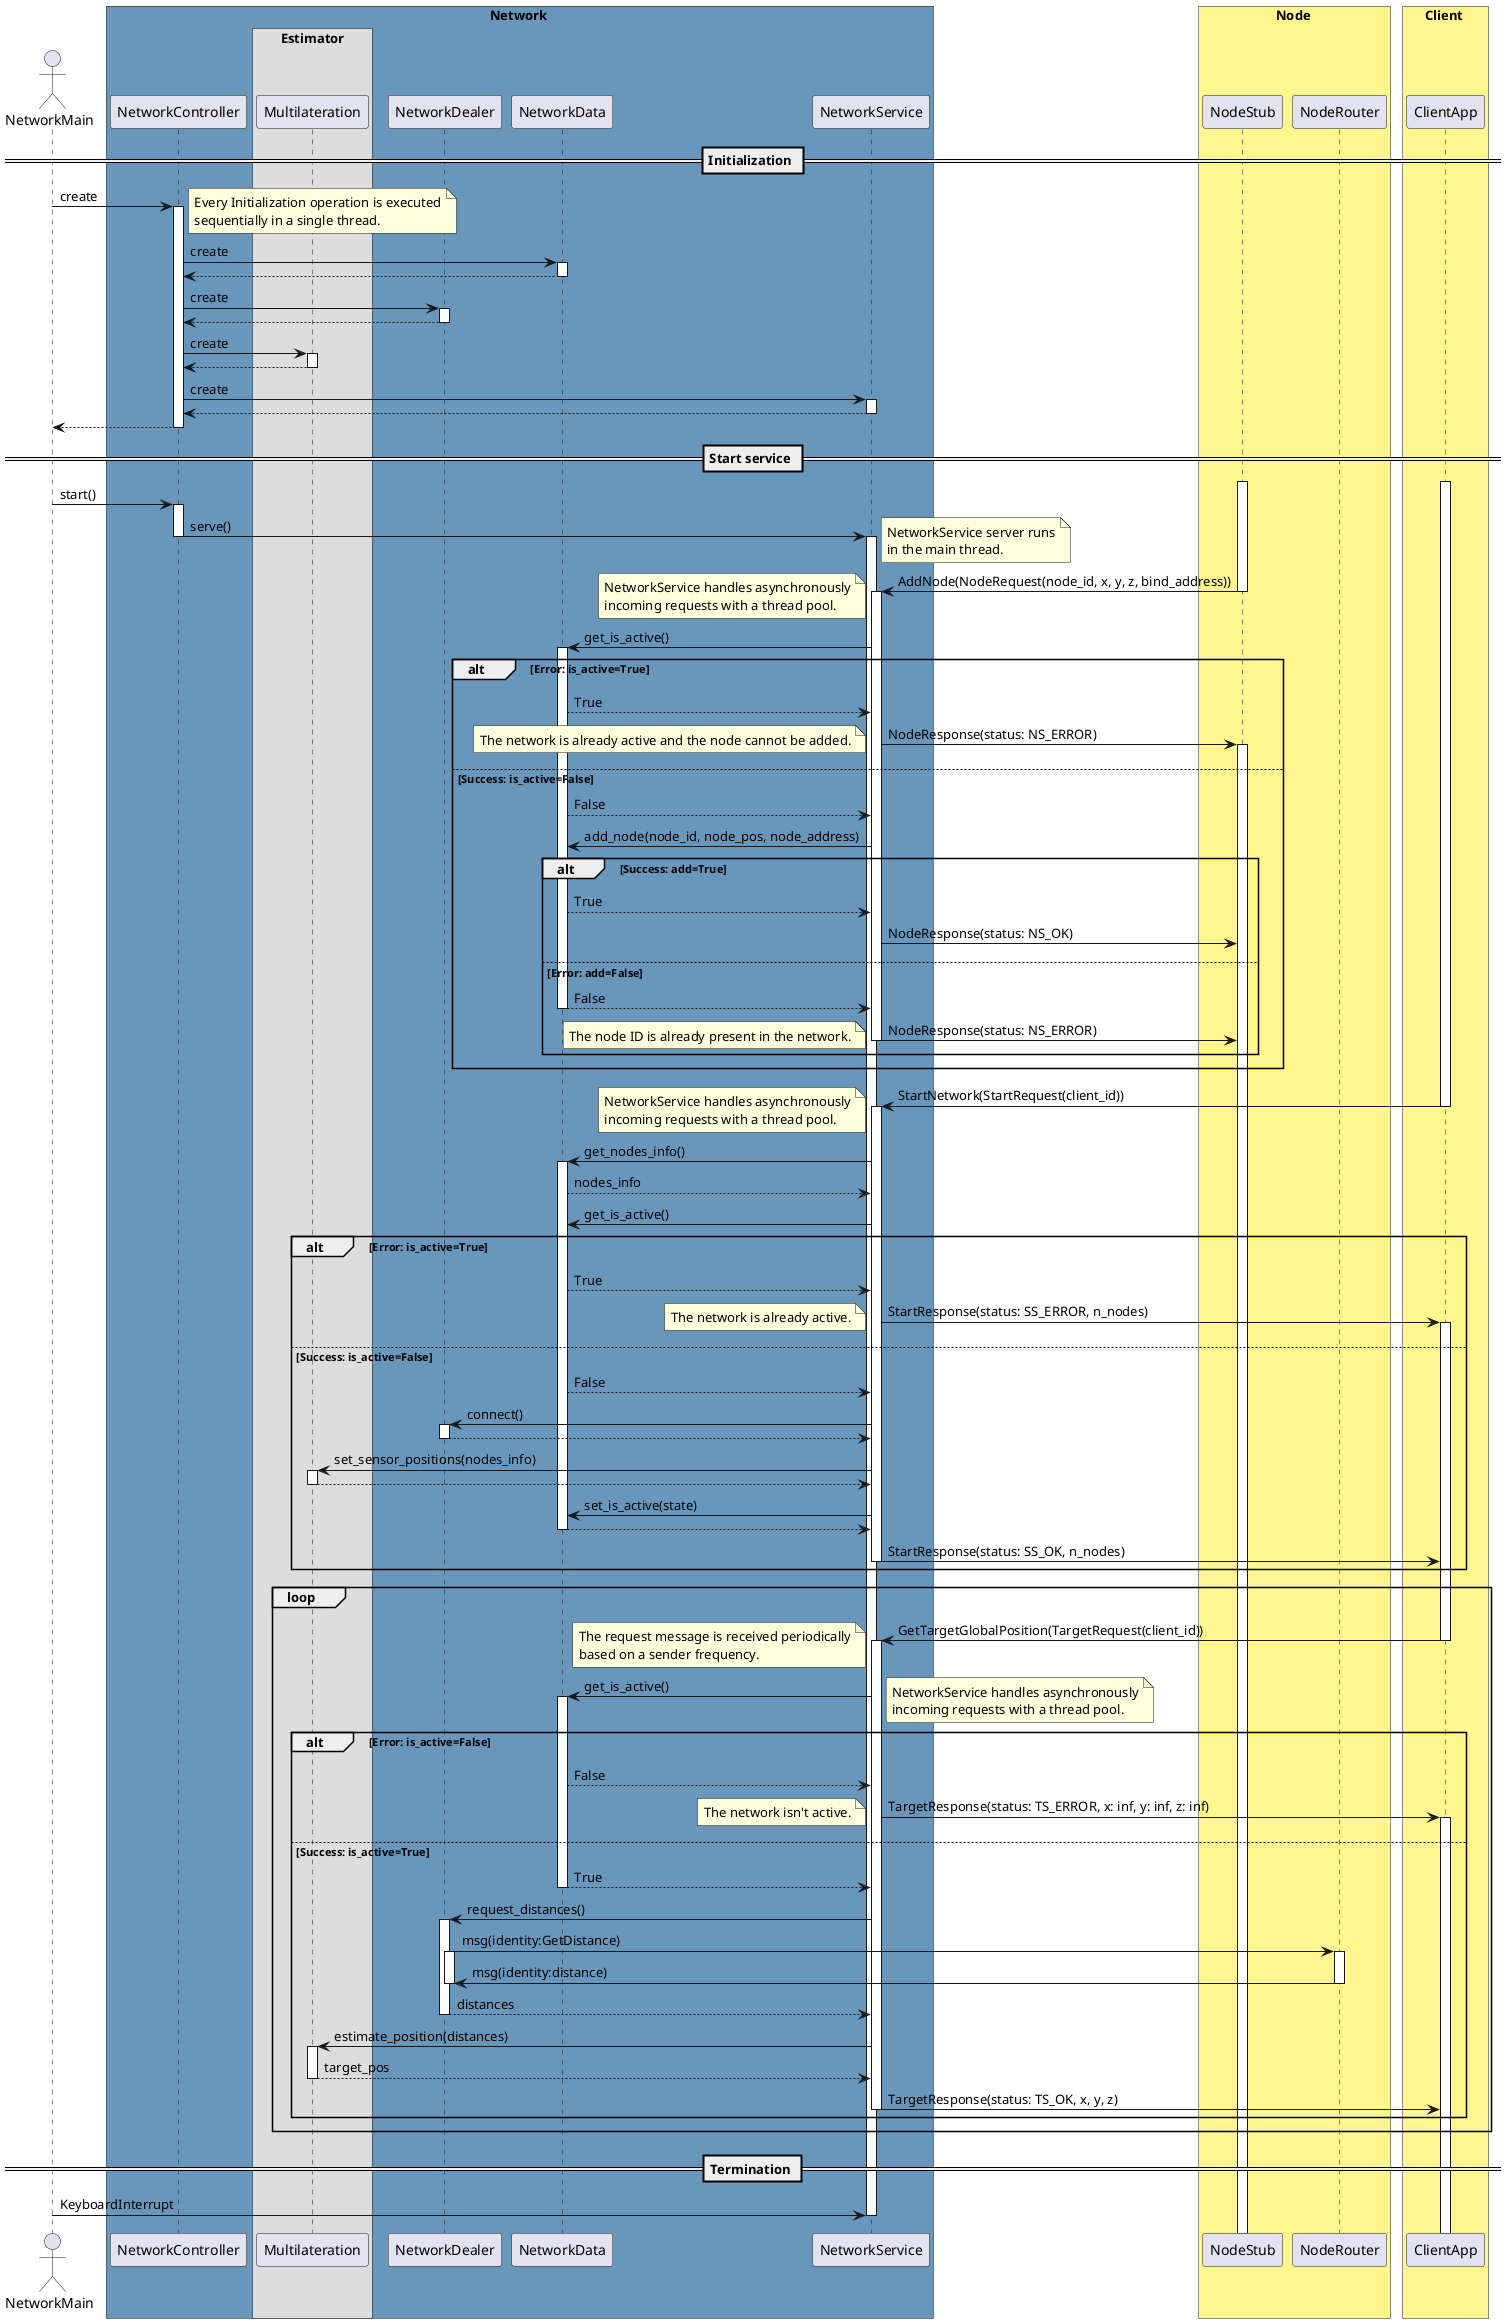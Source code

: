 @startuml

skinparam backgroundColor #FFFFFF

' Defines the participants in the protocol
actor NetworkMain

!pragma teoz true
box Network #6897BB
participant "NetworkController" as NetworkController
box Estimator
participant "Multilateration" as Multilateration
end box
participant "NetworkDealer" as NetworkDealer
participant "NetworkData" as NetworkData
participant "NetworkService" as NetworkService
end box

box Node #FFF68F
participant "NodeStub" as NodeStub
participant "NodeRouter" as NodeRouter
end box

box Client #FFF68F
participant "ClientApp" as ClientApp
end box

== Initialization ==

' The network main creates an instance of NetworkController
NetworkMain -> NetworkController: create
note right: Every Initialization operation is executed\nsequentially in a single thread.
activate NetworkController


' The NetworkController creates an instance of NetworkData
NetworkController -> NetworkData: create
activate NetworkData
return

' The NetworkController creates an instance of NetworkDealer
NetworkController -> NetworkDealer: create
activate NetworkDealer
return

' The NetworkController creates an instance of Multilateration
NetworkController -> Multilateration: create
activate Multilateration
return

' The NetworkController creates an instance of NetworkService
NetworkController -> NetworkService: create
activate NetworkService
return
return

== Start service ==

' The NodeStub and ClientApp threads are running
activate NodeStub
activate ClientApp

' The target main starts the execution of NetworkController
NetworkMain -> NetworkController: start()
activate NetworkController

' NetworkController starts the NetworkService server
NetworkController -> NetworkService: serve()
note right: NetworkService server runs\nin the main thread.
deactivate NetworkController

' NetworkService thread is running waiting for incoming requests
activate NetworkService

' NodeStub requests AddNode via gRPC to NetworkService
NodeStub -> NetworkService: AddNode(NodeRequest(node_id, x, y, z, bind_address))

' The RPC request blocks the NodeStub thread while waiting for a response
deactivate NodeStub


' NetworkService receives the RPC request for AddNode
' NetworkService has a thread pool for handling asynchronously the requests
' from multiple client, it assigns the request to a worker thread
activate NetworkService
note left: NetworkService handles asynchronously\nincoming requests with a thread pool.

' NetworkService asks NetworkData if the network is active
NetworkService -> NetworkData: get_is_active()
activate NetworkData

' The distributed network has already been activated
alt Error: is_active=True
    NetworkData --> NetworkService: True

    ' The NetworkService sends a NodeResponse message to the NodeStub containing
    ' a negative status for the requested operation
    NetworkService -> NodeStub: NodeResponse(status: NS_ERROR)
    note left: The network is already active and the node cannot be added.
    activate NodeStub

' The distributed network isn't active
else Success: is_active=False
    NetworkData --> NetworkService: False

    ' NetworkService adds the node information to NetworkData
    NetworkService -> NetworkData: add_node(node_id, node_pos, node_address)

    ' The node ID isn't present in the network
    alt Success: add=True
        NetworkData --> NetworkService: True

        ' The NetworkService sends a NodeResponse message to the NodeStub containing
        ' a positive status for the requested operation
        NetworkService -> NodeStub: NodeResponse(status: NS_OK)

    ' The node ID is already present in the network
    else Error: add=False
        NetworkData --> NetworkService: False
        deactivate NetworkData

        ' The NetworkService sends a NodeResponse message to the NodeStub containing
        ' a negative status for the requested operation
        NetworkService -> NodeStub: NodeResponse(status: NS_ERROR)
        note left: The node ID is already present in the network.
        deactivate NetworkService
    end alt
end alt

' ClientApp requests StartNetwork via gRPC to NetworkService
ClientApp -> NetworkService: StartNetwork(StartRequest(client_id))
deactivate ClientApp

activate NetworkService
note left: NetworkService handles asynchronously\nincoming requests with a thread pool.

' NetworkService requests the nodes information to NetworkData
NetworkService -> NetworkData: get_nodes_info()
activate NetworkData
NetworkData --> NetworkService: nodes_info

' NetworkService asks NetworkData if the network is active
NetworkService -> NetworkData: get_is_active()

' The distributed network has already been activated
alt Error: is_active=True
    NetworkData --> NetworkService: True

    ' The NetworkService sends a StartResponse message to the ClientApp containing
    ' a negative status for the requested operation and the number of nodes in the network
    NetworkService -> ClientApp: StartResponse(status: SS_ERROR, n_nodes)
    note left: The network is already active.
    activate ClientApp

' The distributed network isn't active
else Success: is_active=False
    NetworkData --> NetworkService: False

    ' NetworkService asks NetworkDealer to connect to the nodes Routers
    NetworkService -> NetworkDealer: connect()
    activate NetworkDealer
    return

    ' Multilateration sets the sensors position for the target position computation
    NetworkService -> Multilateration: set_sensor_positions(nodes_info)
    activate Multilateration
    return

    ' NetworkService request to set the flag of active in NetworkData
    NetworkService -> NetworkData: set_is_active(state)
    NetworkData --> NetworkService
    deactivate NetworkData

    ' The NetworkService sends a StartResponse message to the ClientApp containing
    ' a positive status for the requested operation and the number of nodes in the network
    NetworkService -> ClientApp: StartResponse(status: SS_OK, n_nodes)
    deactivate NetworkService
end alt

' Target global position requests loop
loop
    ' ClientApp requests GetTargetGlobalPosition RPC sending a TargetRequest message
    ' containing the requesting client ID
    ClientApp -> NetworkService: GetTargetGlobalPosition(TargetRequest(client_id))
    note left: The request message is received periodically\nbased on a sender frequency.
    deactivate ClientApp

    activate NetworkService

    ' NetworkService asks NetworkData if the network is active
    NetworkService -> NetworkData: get_is_active()
    note right: NetworkService handles asynchronously\nincoming requests with a thread pool.
    activate NetworkData

    ' The distributed network isn't active
    alt Error: is_active=False
        NetworkData --> NetworkService: False

        ' The NetworkService sends a TargetResponse message to the ClientApp containing
        ' a negative status for the requested operation and infinite values for coordinates
        NetworkService -> ClientApp: TargetResponse(status: TS_ERROR, x: inf, y: inf, z: inf)
        note left: The network isn't active.
        activate ClientApp

    ' The distributed network is active
    else Success: is_active=True
        NetworkData --> NetworkService: True
        deactivate NetworkData

        ' The NetworkService requests the distance convergecast to NetworkDealer
        NetworkService -> NetworkDealer: request_distances()
        activate NetworkDealer

        ' The NetworkDealer requests to the nodes NodeRouter the distance
        NetworkDealer -> NodeRouter: msg(identity:GetDistance)
        activate NetworkDealer
        activate NodeRouter

        ' The NodeRouter sends back the distance between the sensor and the target
        NodeRouter -> NetworkDealer: msg(identity:distance)
        deactivate NodeRouter
        deactivate NetworkDealer

        ' The NetworkDealer returns the distances to NetworkService
        NetworkDealer --> NetworkService: distances
        deactivate NetworkDealer

        ' The Multilateration estimates the target global position
        NetworkService -> Multilateration: estimate_position(distances)
        activate Multilateration
        return target_pos

        ' The NetworkService sends a TargetResponse message to the ClientApp containing
        ' a positive status for the requested operation and the global coordinates of the target
        NetworkService -> ClientApp: TargetResponse(status: TS_OK, x, y, z)
        deactivate NetworkService
    end alt
end loop

== Termination ==

' The network main terminates the execution using Ctrl+C
NetworkMain -> NetworkService: KeyboardInterrupt
deactivate NetworkService

@enduml
